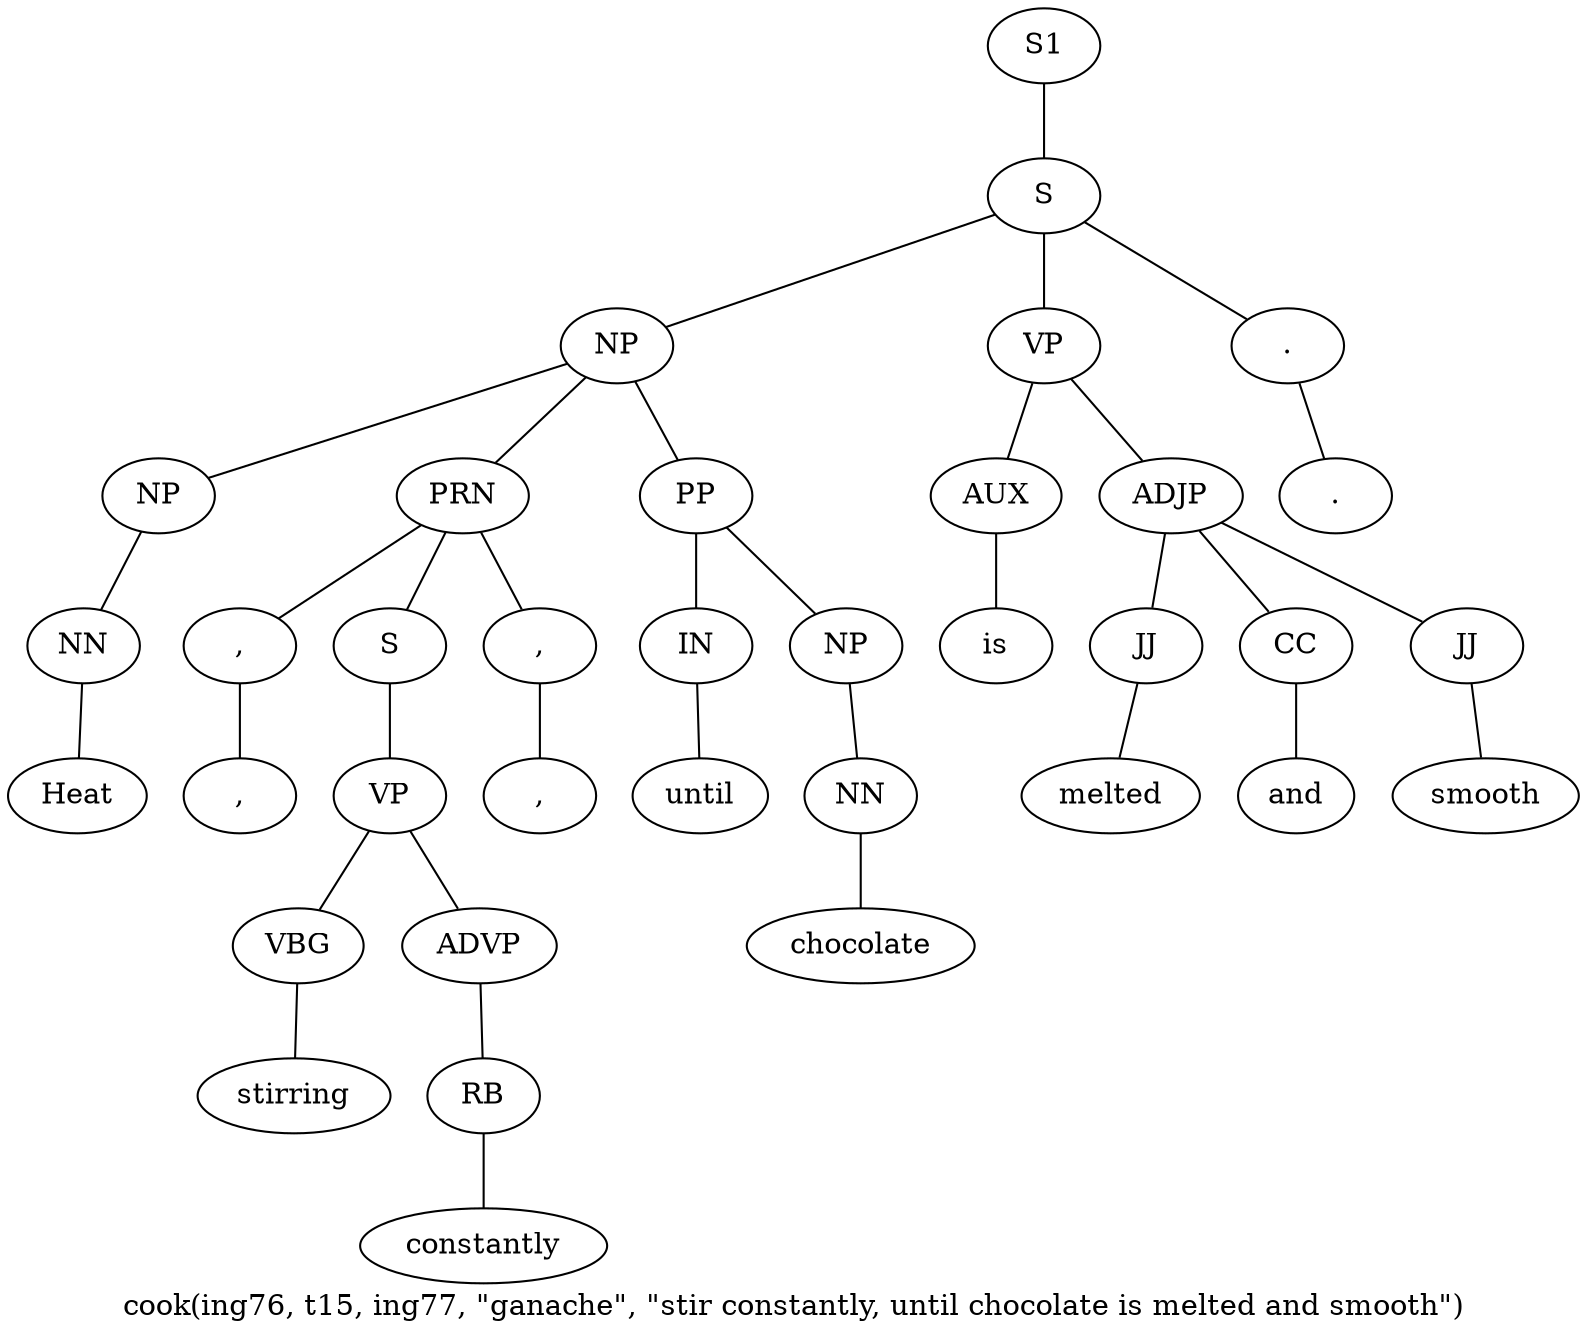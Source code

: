 graph SyntaxGraph {
	label = "cook(ing76, t15, ing77, \"ganache\", \"stir constantly, until chocolate is melted and smooth\")";
	Node0 [label="S1"];
	Node1 [label="S"];
	Node2 [label="NP"];
	Node3 [label="NP"];
	Node4 [label="NN"];
	Node5 [label="Heat"];
	Node6 [label="PRN"];
	Node7 [label=","];
	Node8 [label=","];
	Node9 [label="S"];
	Node10 [label="VP"];
	Node11 [label="VBG"];
	Node12 [label="stirring"];
	Node13 [label="ADVP"];
	Node14 [label="RB"];
	Node15 [label="constantly"];
	Node16 [label=","];
	Node17 [label=","];
	Node18 [label="PP"];
	Node19 [label="IN"];
	Node20 [label="until"];
	Node21 [label="NP"];
	Node22 [label="NN"];
	Node23 [label="chocolate"];
	Node24 [label="VP"];
	Node25 [label="AUX"];
	Node26 [label="is"];
	Node27 [label="ADJP"];
	Node28 [label="JJ"];
	Node29 [label="melted"];
	Node30 [label="CC"];
	Node31 [label="and"];
	Node32 [label="JJ"];
	Node33 [label="smooth"];
	Node34 [label="."];
	Node35 [label="."];

	Node0 -- Node1;
	Node1 -- Node2;
	Node1 -- Node24;
	Node1 -- Node34;
	Node2 -- Node3;
	Node2 -- Node6;
	Node2 -- Node18;
	Node3 -- Node4;
	Node4 -- Node5;
	Node6 -- Node7;
	Node6 -- Node9;
	Node6 -- Node16;
	Node7 -- Node8;
	Node9 -- Node10;
	Node10 -- Node11;
	Node10 -- Node13;
	Node11 -- Node12;
	Node13 -- Node14;
	Node14 -- Node15;
	Node16 -- Node17;
	Node18 -- Node19;
	Node18 -- Node21;
	Node19 -- Node20;
	Node21 -- Node22;
	Node22 -- Node23;
	Node24 -- Node25;
	Node24 -- Node27;
	Node25 -- Node26;
	Node27 -- Node28;
	Node27 -- Node30;
	Node27 -- Node32;
	Node28 -- Node29;
	Node30 -- Node31;
	Node32 -- Node33;
	Node34 -- Node35;
}